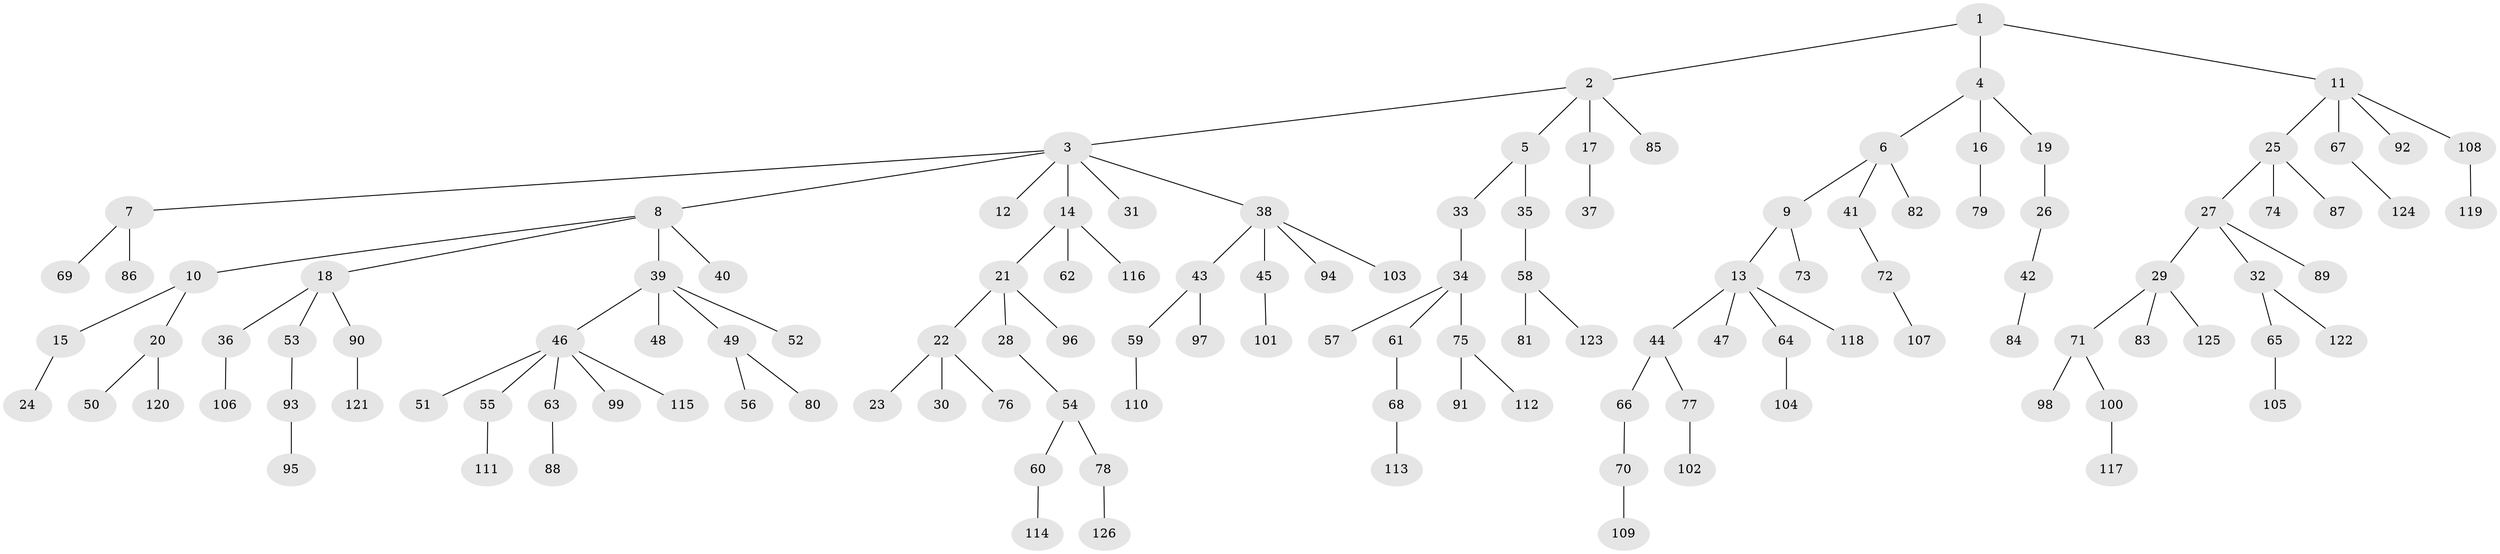 // coarse degree distribution, {6: 0.047619047619047616, 4: 0.07142857142857142, 3: 0.11904761904761904, 2: 0.16666666666666666, 7: 0.011904761904761904, 1: 0.5714285714285714, 5: 0.011904761904761904}
// Generated by graph-tools (version 1.1) at 2025/24/03/03/25 07:24:05]
// undirected, 126 vertices, 125 edges
graph export_dot {
graph [start="1"]
  node [color=gray90,style=filled];
  1;
  2;
  3;
  4;
  5;
  6;
  7;
  8;
  9;
  10;
  11;
  12;
  13;
  14;
  15;
  16;
  17;
  18;
  19;
  20;
  21;
  22;
  23;
  24;
  25;
  26;
  27;
  28;
  29;
  30;
  31;
  32;
  33;
  34;
  35;
  36;
  37;
  38;
  39;
  40;
  41;
  42;
  43;
  44;
  45;
  46;
  47;
  48;
  49;
  50;
  51;
  52;
  53;
  54;
  55;
  56;
  57;
  58;
  59;
  60;
  61;
  62;
  63;
  64;
  65;
  66;
  67;
  68;
  69;
  70;
  71;
  72;
  73;
  74;
  75;
  76;
  77;
  78;
  79;
  80;
  81;
  82;
  83;
  84;
  85;
  86;
  87;
  88;
  89;
  90;
  91;
  92;
  93;
  94;
  95;
  96;
  97;
  98;
  99;
  100;
  101;
  102;
  103;
  104;
  105;
  106;
  107;
  108;
  109;
  110;
  111;
  112;
  113;
  114;
  115;
  116;
  117;
  118;
  119;
  120;
  121;
  122;
  123;
  124;
  125;
  126;
  1 -- 2;
  1 -- 4;
  1 -- 11;
  2 -- 3;
  2 -- 5;
  2 -- 17;
  2 -- 85;
  3 -- 7;
  3 -- 8;
  3 -- 12;
  3 -- 14;
  3 -- 31;
  3 -- 38;
  4 -- 6;
  4 -- 16;
  4 -- 19;
  5 -- 33;
  5 -- 35;
  6 -- 9;
  6 -- 41;
  6 -- 82;
  7 -- 69;
  7 -- 86;
  8 -- 10;
  8 -- 18;
  8 -- 39;
  8 -- 40;
  9 -- 13;
  9 -- 73;
  10 -- 15;
  10 -- 20;
  11 -- 25;
  11 -- 67;
  11 -- 92;
  11 -- 108;
  13 -- 44;
  13 -- 47;
  13 -- 64;
  13 -- 118;
  14 -- 21;
  14 -- 62;
  14 -- 116;
  15 -- 24;
  16 -- 79;
  17 -- 37;
  18 -- 36;
  18 -- 53;
  18 -- 90;
  19 -- 26;
  20 -- 50;
  20 -- 120;
  21 -- 22;
  21 -- 28;
  21 -- 96;
  22 -- 23;
  22 -- 30;
  22 -- 76;
  25 -- 27;
  25 -- 74;
  25 -- 87;
  26 -- 42;
  27 -- 29;
  27 -- 32;
  27 -- 89;
  28 -- 54;
  29 -- 71;
  29 -- 83;
  29 -- 125;
  32 -- 65;
  32 -- 122;
  33 -- 34;
  34 -- 57;
  34 -- 61;
  34 -- 75;
  35 -- 58;
  36 -- 106;
  38 -- 43;
  38 -- 45;
  38 -- 94;
  38 -- 103;
  39 -- 46;
  39 -- 48;
  39 -- 49;
  39 -- 52;
  41 -- 72;
  42 -- 84;
  43 -- 59;
  43 -- 97;
  44 -- 66;
  44 -- 77;
  45 -- 101;
  46 -- 51;
  46 -- 55;
  46 -- 63;
  46 -- 99;
  46 -- 115;
  49 -- 56;
  49 -- 80;
  53 -- 93;
  54 -- 60;
  54 -- 78;
  55 -- 111;
  58 -- 81;
  58 -- 123;
  59 -- 110;
  60 -- 114;
  61 -- 68;
  63 -- 88;
  64 -- 104;
  65 -- 105;
  66 -- 70;
  67 -- 124;
  68 -- 113;
  70 -- 109;
  71 -- 98;
  71 -- 100;
  72 -- 107;
  75 -- 91;
  75 -- 112;
  77 -- 102;
  78 -- 126;
  90 -- 121;
  93 -- 95;
  100 -- 117;
  108 -- 119;
}
